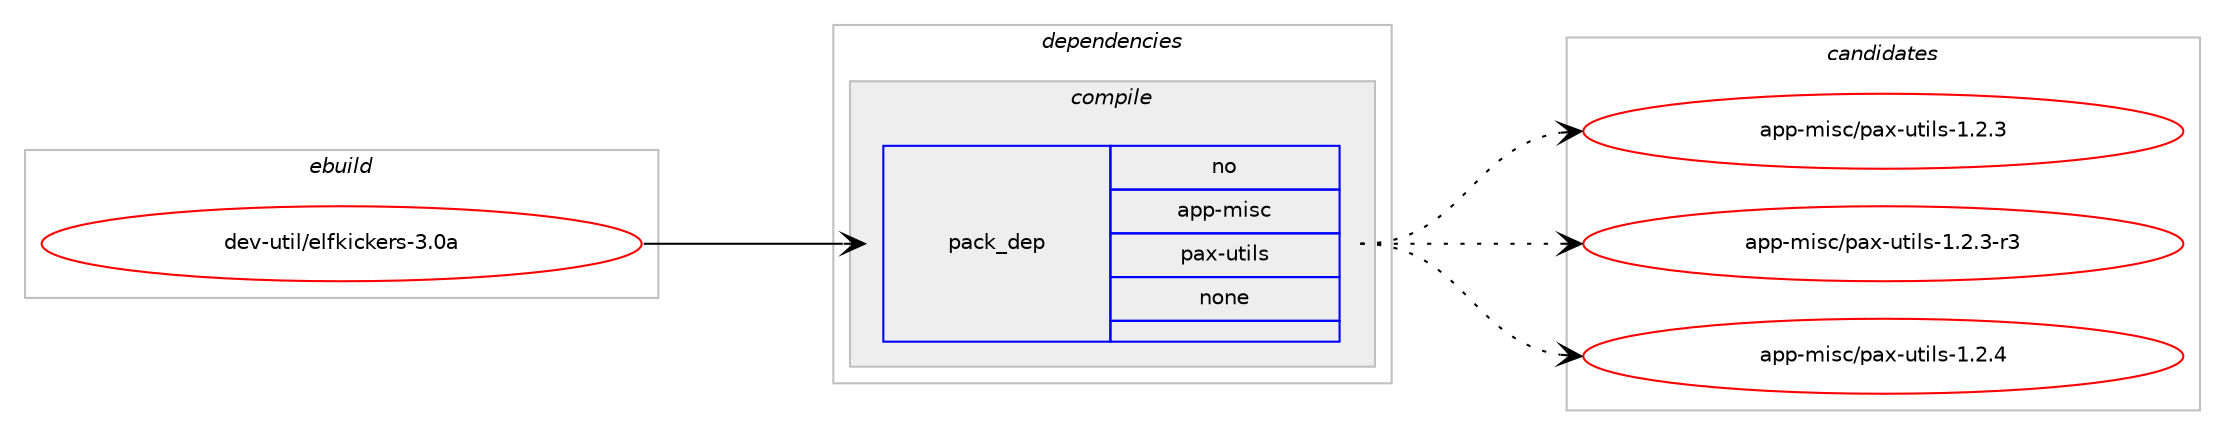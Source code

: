 digraph prolog {

# *************
# Graph options
# *************

newrank=true;
concentrate=true;
compound=true;
graph [rankdir=LR,fontname=Helvetica,fontsize=10,ranksep=1.5];#, ranksep=2.5, nodesep=0.2];
edge  [arrowhead=vee];
node  [fontname=Helvetica,fontsize=10];

# **********
# The ebuild
# **********

subgraph cluster_leftcol {
color=gray;
rank=same;
label=<<i>ebuild</i>>;
id [label="dev-util/elfkickers-3.0a", color=red, width=4, href="../dev-util/elfkickers-3.0a.svg"];
}

# ****************
# The dependencies
# ****************

subgraph cluster_midcol {
color=gray;
label=<<i>dependencies</i>>;
subgraph cluster_compile {
fillcolor="#eeeeee";
style=filled;
label=<<i>compile</i>>;
subgraph pack1097288 {
dependency1545224 [label=<<TABLE BORDER="0" CELLBORDER="1" CELLSPACING="0" CELLPADDING="4" WIDTH="220"><TR><TD ROWSPAN="6" CELLPADDING="30">pack_dep</TD></TR><TR><TD WIDTH="110">no</TD></TR><TR><TD>app-misc</TD></TR><TR><TD>pax-utils</TD></TR><TR><TD>none</TD></TR><TR><TD></TD></TR></TABLE>>, shape=none, color=blue];
}
id:e -> dependency1545224:w [weight=20,style="solid",arrowhead="vee"];
}
subgraph cluster_compileandrun {
fillcolor="#eeeeee";
style=filled;
label=<<i>compile and run</i>>;
}
subgraph cluster_run {
fillcolor="#eeeeee";
style=filled;
label=<<i>run</i>>;
}
}

# **************
# The candidates
# **************

subgraph cluster_choices {
rank=same;
color=gray;
label=<<i>candidates</i>>;

subgraph choice1097288 {
color=black;
nodesep=1;
choice971121124510910511599471129712045117116105108115454946504651 [label="app-misc/pax-utils-1.2.3", color=red, width=4,href="../app-misc/pax-utils-1.2.3.svg"];
choice9711211245109105115994711297120451171161051081154549465046514511451 [label="app-misc/pax-utils-1.2.3-r3", color=red, width=4,href="../app-misc/pax-utils-1.2.3-r3.svg"];
choice971121124510910511599471129712045117116105108115454946504652 [label="app-misc/pax-utils-1.2.4", color=red, width=4,href="../app-misc/pax-utils-1.2.4.svg"];
dependency1545224:e -> choice971121124510910511599471129712045117116105108115454946504651:w [style=dotted,weight="100"];
dependency1545224:e -> choice9711211245109105115994711297120451171161051081154549465046514511451:w [style=dotted,weight="100"];
dependency1545224:e -> choice971121124510910511599471129712045117116105108115454946504652:w [style=dotted,weight="100"];
}
}

}
